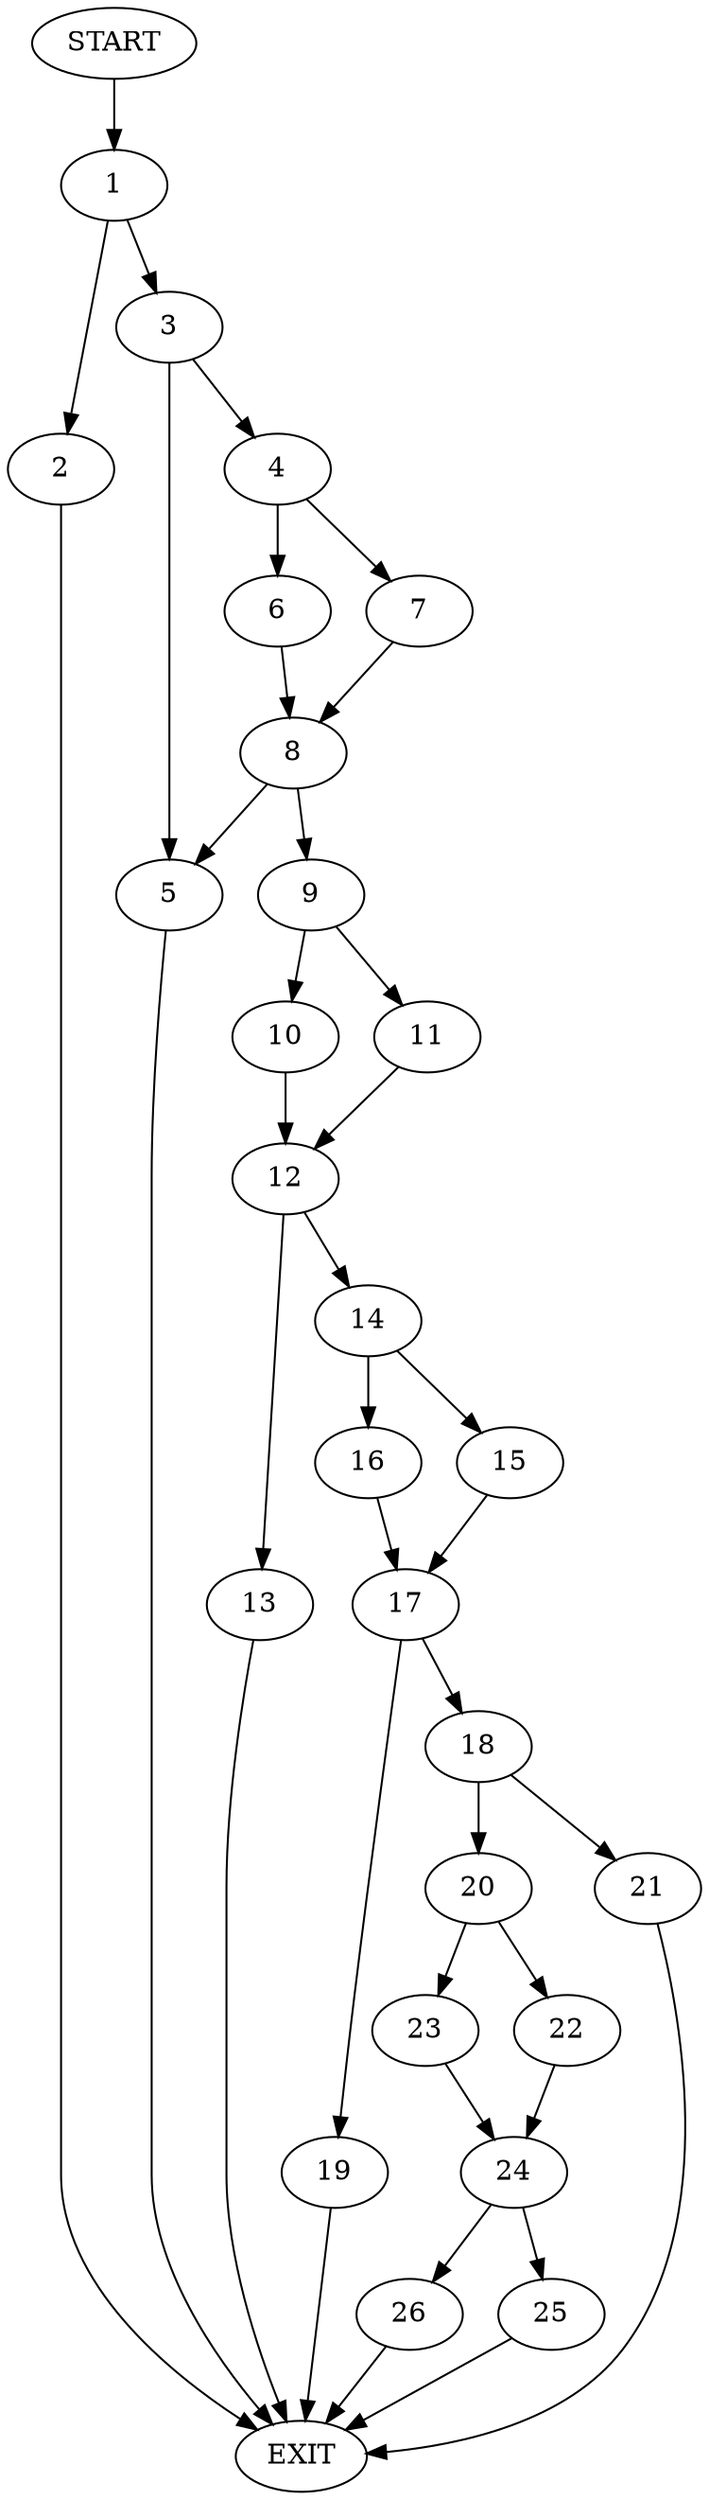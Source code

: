 digraph {
0 [label="START"]
27 [label="EXIT"]
0 -> 1
1 -> 2
1 -> 3
2 -> 27
3 -> 4
3 -> 5
4 -> 6
4 -> 7
5 -> 27
6 -> 8
7 -> 8
8 -> 9
8 -> 5
9 -> 10
9 -> 11
10 -> 12
11 -> 12
12 -> 13
12 -> 14
13 -> 27
14 -> 15
14 -> 16
16 -> 17
15 -> 17
17 -> 18
17 -> 19
19 -> 27
18 -> 20
18 -> 21
20 -> 22
20 -> 23
21 -> 27
22 -> 24
23 -> 24
24 -> 25
24 -> 26
26 -> 27
25 -> 27
}
